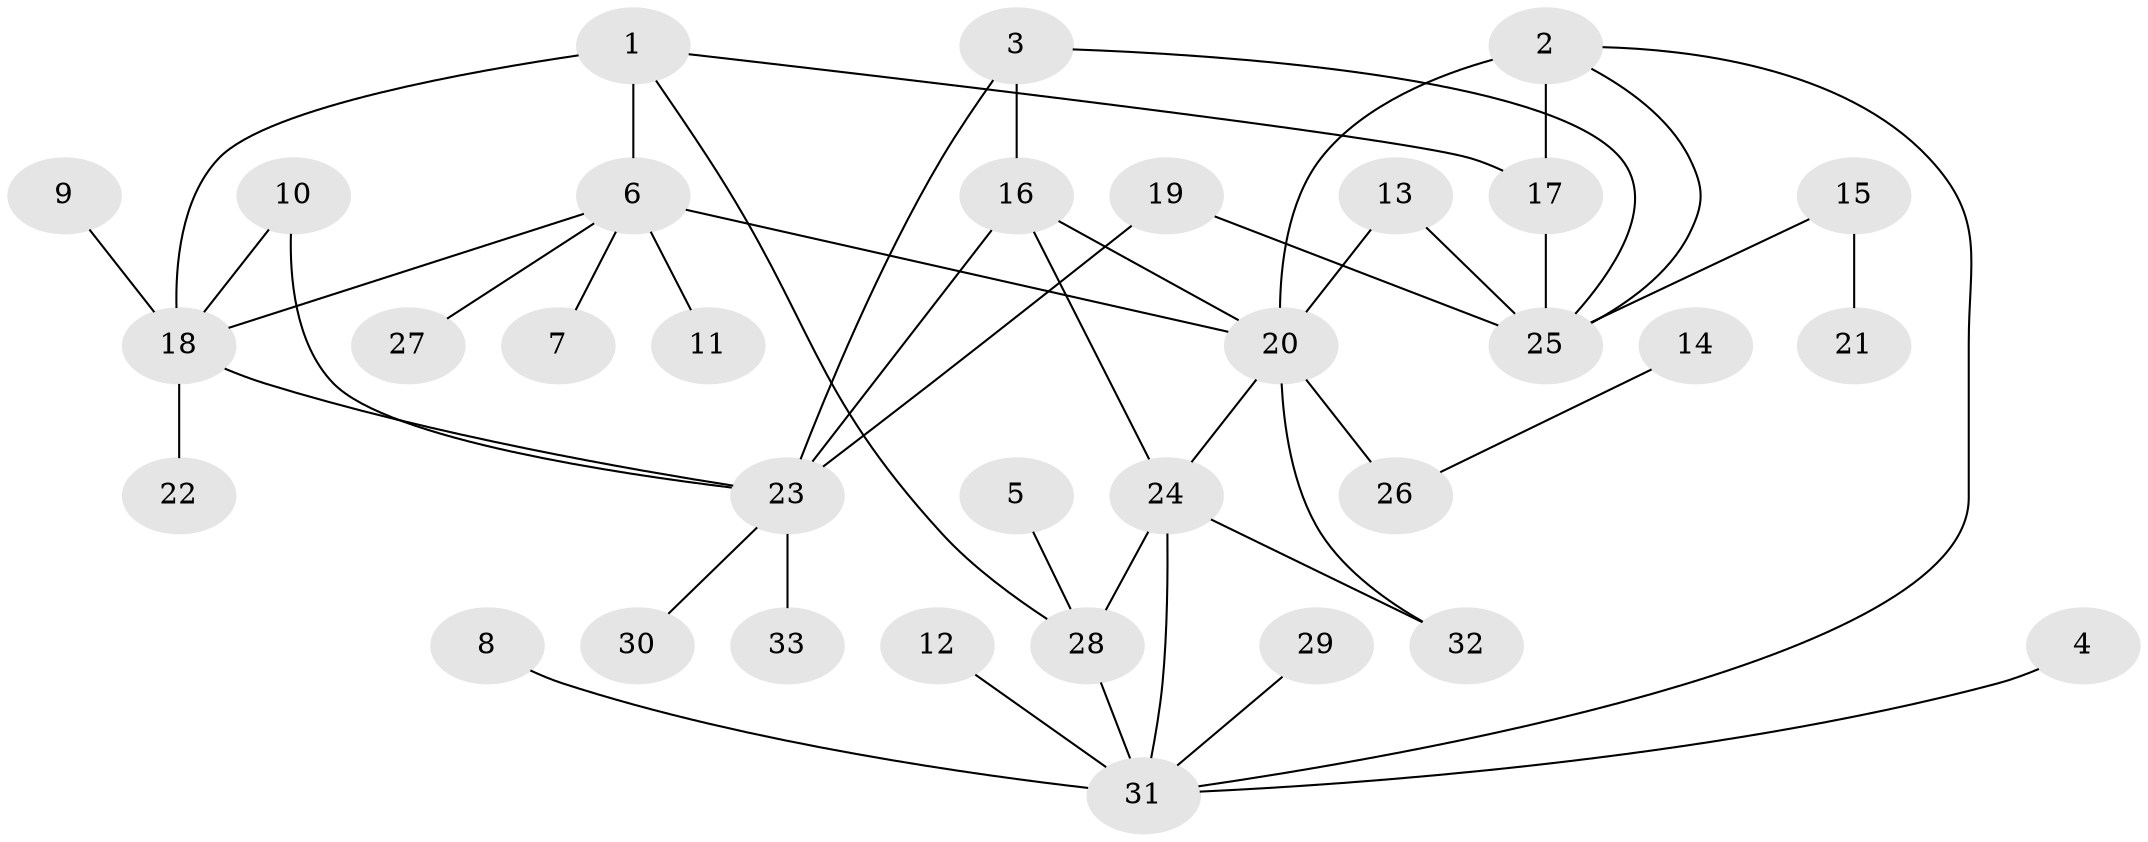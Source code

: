 // original degree distribution, {10: 0.024390243902439025, 5: 0.04878048780487805, 6: 0.036585365853658534, 7: 0.024390243902439025, 4: 0.04878048780487805, 9: 0.024390243902439025, 8: 0.012195121951219513, 11: 0.024390243902439025, 3: 0.06097560975609756, 1: 0.5975609756097561, 2: 0.0975609756097561}
// Generated by graph-tools (version 1.1) at 2025/37/03/04/25 23:37:40]
// undirected, 33 vertices, 46 edges
graph export_dot {
  node [color=gray90,style=filled];
  1;
  2;
  3;
  4;
  5;
  6;
  7;
  8;
  9;
  10;
  11;
  12;
  13;
  14;
  15;
  16;
  17;
  18;
  19;
  20;
  21;
  22;
  23;
  24;
  25;
  26;
  27;
  28;
  29;
  30;
  31;
  32;
  33;
  1 -- 6 [weight=2.0];
  1 -- 17 [weight=1.0];
  1 -- 18 [weight=1.0];
  1 -- 28 [weight=1.0];
  2 -- 17 [weight=2.0];
  2 -- 20 [weight=1.0];
  2 -- 25 [weight=1.0];
  2 -- 31 [weight=1.0];
  3 -- 16 [weight=2.0];
  3 -- 23 [weight=2.0];
  3 -- 25 [weight=1.0];
  4 -- 31 [weight=1.0];
  5 -- 28 [weight=1.0];
  6 -- 7 [weight=1.0];
  6 -- 11 [weight=1.0];
  6 -- 18 [weight=2.0];
  6 -- 20 [weight=2.0];
  6 -- 27 [weight=1.0];
  8 -- 31 [weight=1.0];
  9 -- 18 [weight=1.0];
  10 -- 18 [weight=1.0];
  10 -- 23 [weight=1.0];
  12 -- 31 [weight=1.0];
  13 -- 20 [weight=1.0];
  13 -- 25 [weight=1.0];
  14 -- 26 [weight=1.0];
  15 -- 21 [weight=1.0];
  15 -- 25 [weight=1.0];
  16 -- 20 [weight=2.0];
  16 -- 23 [weight=1.0];
  16 -- 24 [weight=1.0];
  17 -- 25 [weight=2.0];
  18 -- 22 [weight=1.0];
  18 -- 23 [weight=1.0];
  19 -- 23 [weight=1.0];
  19 -- 25 [weight=1.0];
  20 -- 24 [weight=1.0];
  20 -- 26 [weight=3.0];
  20 -- 32 [weight=1.0];
  23 -- 30 [weight=1.0];
  23 -- 33 [weight=1.0];
  24 -- 28 [weight=2.0];
  24 -- 31 [weight=1.0];
  24 -- 32 [weight=1.0];
  28 -- 31 [weight=2.0];
  29 -- 31 [weight=1.0];
}
